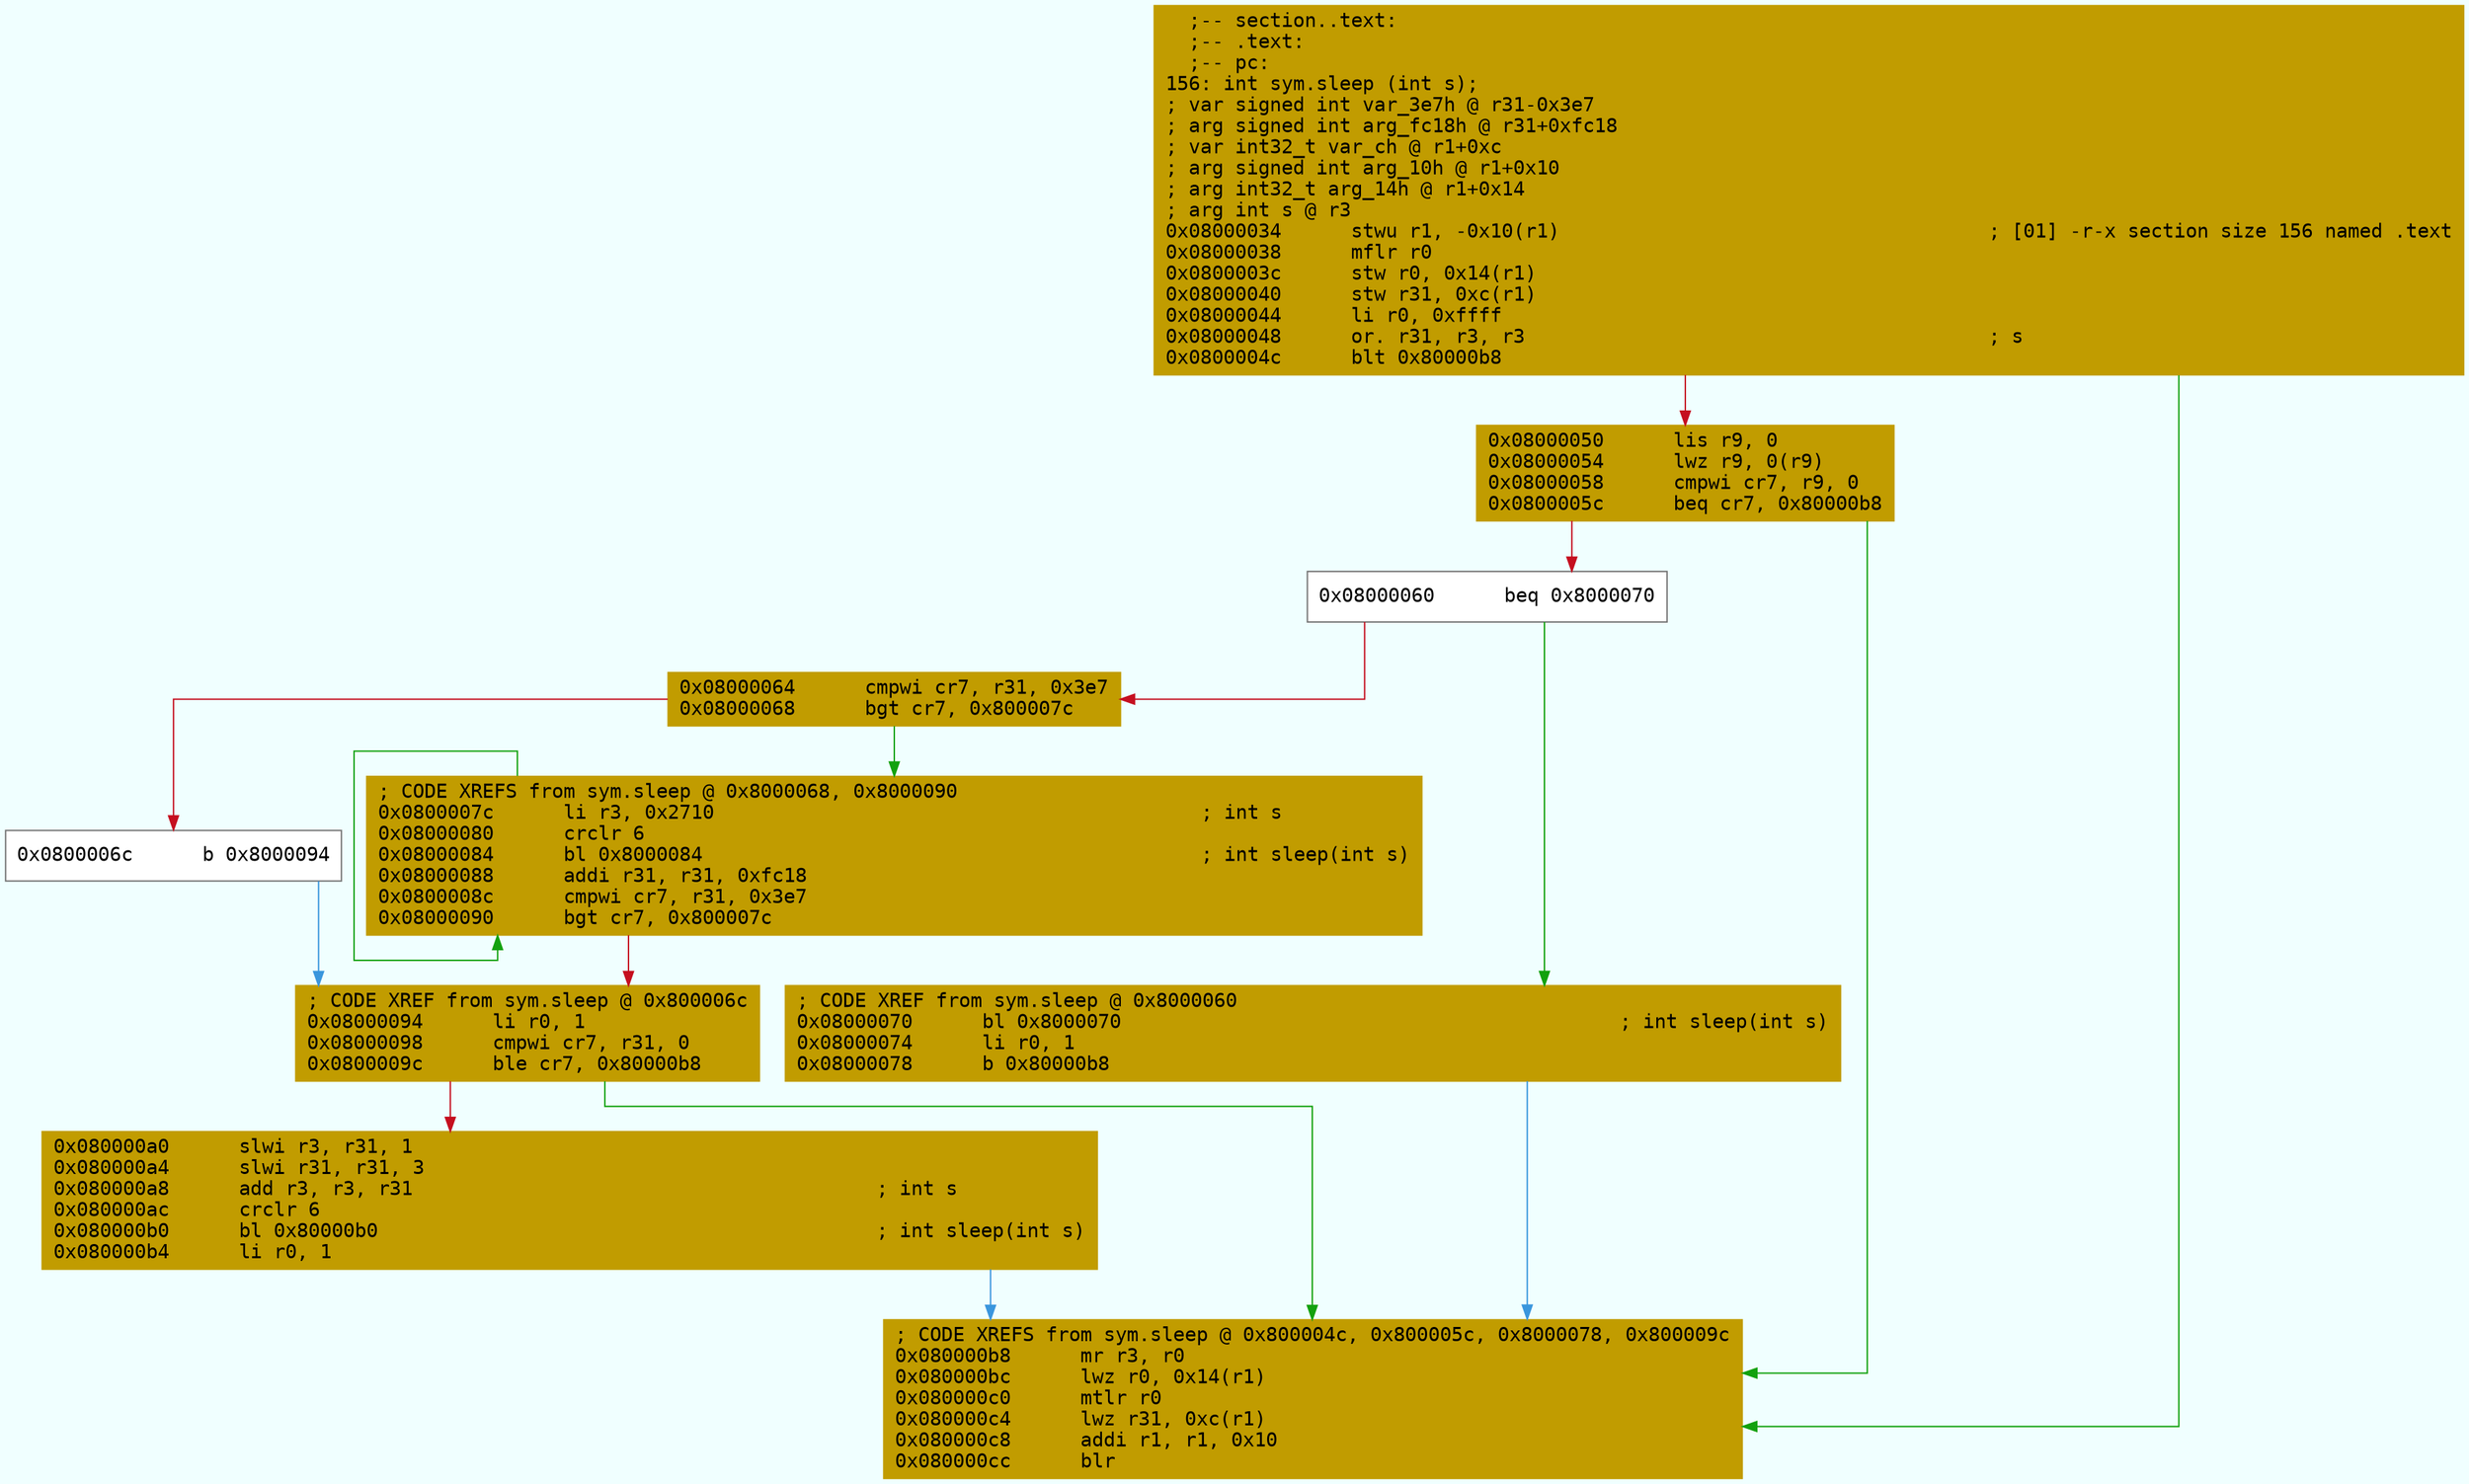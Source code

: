 digraph code {
	graph [bgcolor=azure fontsize=8 fontname="Courier" splines="ortho"];
	node [fillcolor=gray style=filled shape=box];
	edge [arrowhead="normal"];
	"0x08000034" [URL="sym.sleep/0x08000034", fillcolor="#c19c00",color="#c19c00", fontname="Courier",label="  ;-- section..text:\l  ;-- .text:\l  ;-- pc:\l156: int sym.sleep (int s);\l; var signed int var_3e7h @ r31-0x3e7\l; arg signed int arg_fc18h @ r31+0xfc18\l; var int32_t var_ch @ r1+0xc\l; arg signed int arg_10h @ r1+0x10\l; arg int32_t arg_14h @ r1+0x14\l; arg int s @ r3\l0x08000034      stwu r1, -0x10(r1)                                     ; [01] -r-x section size 156 named .text\l0x08000038      mflr r0\l0x0800003c      stw r0, 0x14(r1)\l0x08000040      stw r31, 0xc(r1)\l0x08000044      li r0, 0xffff\l0x08000048      or. r31, r3, r3                                        ; s\l0x0800004c      blt 0x80000b8\l"]
	"0x08000050" [URL="sym.sleep/0x08000050", fillcolor="#c19c00",color="#c19c00", fontname="Courier",label="0x08000050      lis r9, 0\l0x08000054      lwz r9, 0(r9)\l0x08000058      cmpwi cr7, r9, 0\l0x0800005c      beq cr7, 0x80000b8\l"]
	"0x08000060" [URL="sym.sleep/0x08000060", fillcolor="white",color="#767676", fontname="Courier",label="0x08000060      beq 0x8000070\l"]
	"0x08000064" [URL="sym.sleep/0x08000064", fillcolor="#c19c00",color="#c19c00", fontname="Courier",label="0x08000064      cmpwi cr7, r31, 0x3e7\l0x08000068      bgt cr7, 0x800007c\l"]
	"0x0800006c" [URL="sym.sleep/0x0800006c", fillcolor="white",color="#767676", fontname="Courier",label="0x0800006c      b 0x8000094\l"]
	"0x08000070" [URL="sym.sleep/0x08000070", fillcolor="#c19c00",color="#c19c00", fontname="Courier",label="; CODE XREF from sym.sleep @ 0x8000060\l0x08000070      bl 0x8000070                                           ; int sleep(int s)\l0x08000074      li r0, 1\l0x08000078      b 0x80000b8\l"]
	"0x0800007c" [URL="sym.sleep/0x0800007c", fillcolor="#c19c00",color="#c19c00", fontname="Courier",label="; CODE XREFS from sym.sleep @ 0x8000068, 0x8000090\l0x0800007c      li r3, 0x2710                                          ; int s\l0x08000080      crclr 6\l0x08000084      bl 0x8000084                                           ; int sleep(int s)\l0x08000088      addi r31, r31, 0xfc18\l0x0800008c      cmpwi cr7, r31, 0x3e7\l0x08000090      bgt cr7, 0x800007c\l"]
	"0x08000094" [URL="sym.sleep/0x08000094", fillcolor="#c19c00",color="#c19c00", fontname="Courier",label="; CODE XREF from sym.sleep @ 0x800006c\l0x08000094      li r0, 1\l0x08000098      cmpwi cr7, r31, 0\l0x0800009c      ble cr7, 0x80000b8\l"]
	"0x080000a0" [URL="sym.sleep/0x080000a0", fillcolor="#c19c00",color="#c19c00", fontname="Courier",label="0x080000a0      slwi r3, r31, 1\l0x080000a4      slwi r31, r31, 3\l0x080000a8      add r3, r3, r31                                        ; int s\l0x080000ac      crclr 6\l0x080000b0      bl 0x80000b0                                           ; int sleep(int s)\l0x080000b4      li r0, 1\l"]
	"0x080000b8" [URL="sym.sleep/0x080000b8", fillcolor="#c19c00",color="#c19c00", fontname="Courier",label="; CODE XREFS from sym.sleep @ 0x800004c, 0x800005c, 0x8000078, 0x800009c\l0x080000b8      mr r3, r0\l0x080000bc      lwz r0, 0x14(r1)\l0x080000c0      mtlr r0\l0x080000c4      lwz r31, 0xc(r1)\l0x080000c8      addi r1, r1, 0x10\l0x080000cc      blr\l"]
        "0x08000034" -> "0x080000b8" [color="#13a10e"];
        "0x08000034" -> "0x08000050" [color="#c50f1f"];
        "0x08000050" -> "0x080000b8" [color="#13a10e"];
        "0x08000050" -> "0x08000060" [color="#c50f1f"];
        "0x08000060" -> "0x08000070" [color="#13a10e"];
        "0x08000060" -> "0x08000064" [color="#c50f1f"];
        "0x08000064" -> "0x0800007c" [color="#13a10e"];
        "0x08000064" -> "0x0800006c" [color="#c50f1f"];
        "0x0800006c" -> "0x08000094" [color="#3a96dd"];
        "0x08000070" -> "0x080000b8" [color="#3a96dd"];
        "0x0800007c" -> "0x0800007c" [color="#13a10e"];
        "0x0800007c" -> "0x08000094" [color="#c50f1f"];
        "0x08000094" -> "0x080000b8" [color="#13a10e"];
        "0x08000094" -> "0x080000a0" [color="#c50f1f"];
        "0x080000a0" -> "0x080000b8" [color="#3a96dd"];
}
